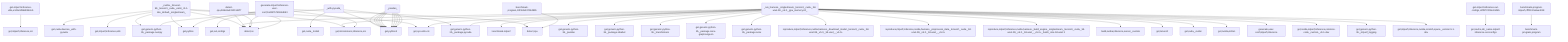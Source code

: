 graph TD
    app-mlperf-inference,d775cac873ee4231_(_nvidia,_3d-unet-99,_tensorrt,_cuda,_valid,_r5.1-dev_default,_singlestream_) --> detect,os
    app-mlperf-inference,d775cac873ee4231_(_nvidia,_3d-unet-99,_tensorrt,_cuda,_valid,_r5.1-dev_default,_singlestream_) --> get,sys-utils-cm
    app-mlperf-inference,d775cac873ee4231_(_nvidia,_3d-unet-99,_tensorrt,_cuda,_valid,_r5.1-dev_default,_singlestream_) --> get,python
    app-mlperf-inference,d775cac873ee4231_(_nvidia,_3d-unet-99,_tensorrt,_cuda,_valid,_r5.1-dev_default,_singlestream_) --> get,mlcommons,inference,src
    get-mlperf-inference-utils,e341e5f86d8342e5 --> get,mlperf,inference,src
    app-mlperf-inference,d775cac873ee4231_(_nvidia,_3d-unet-99,_tensorrt,_cuda,_valid,_r5.1-dev_default,_singlestream_) --> get,mlperf,inference,utils
    get-generic-python-lib,94b62a682bc44791_(_package.numpy_) --> get,python3
    app-mlperf-inference,d775cac873ee4231_(_nvidia,_3d-unet-99,_tensorrt,_cuda,_valid,_r5.1-dev_default,_singlestream_) --> get,generic-python-lib,_package.numpy
    get-cuda-devices,7a3ede4d3558427a_(_with-pycuda_) --> get,cuda,_toolkit
    get-cuda-devices,7a3ede4d3558427a_(_with-pycuda_) --> get,python3
    get-generic-python-lib,94b62a682bc44791_(_package.pycuda_) --> get,python3
    get-cuda-devices,7a3ede4d3558427a_(_with-pycuda_) --> get,generic-python-lib,_package.pycuda
    get-generic-python-lib,94b62a682bc44791_(_package.numpy_) --> get,python3
    get-cuda-devices,7a3ede4d3558427a_(_with-pycuda_) --> get,generic-python-lib,_package.numpy
    app-mlperf-inference,d775cac873ee4231_(_nvidia,_3d-unet-99,_tensorrt,_cuda,_valid,_r5.1-dev_default,_singlestream_) --> get,cuda-devices,_with-pycuda
    app-mlperf-inference-nvidia,bc3b17fb430f4732_(_run_harness,_singlestream,_tensorrt,_cuda,_3d-unet-99,_v5.0,_gpu_memory.24_) --> detect,os
    detect-cpu,586c8a43320142f7 --> detect,os
    app-mlperf-inference-nvidia,bc3b17fb430f4732_(_run_harness,_singlestream,_tensorrt,_cuda,_3d-unet-99,_v5.0,_gpu_memory.24_) --> detect,cpu
    app-mlperf-inference-nvidia,bc3b17fb430f4732_(_run_harness,_singlestream,_tensorrt,_cuda,_3d-unet-99,_v5.0,_gpu_memory.24_) --> get,sys-utils-cm
    app-mlperf-inference-nvidia,bc3b17fb430f4732_(_run_harness,_singlestream,_tensorrt,_cuda,_3d-unet-99,_v5.0,_gpu_memory.24_) --> get,mlperf,inference,nvidia,scratch,space,_version.5.1-dev
    get-generic-python-lib,94b62a682bc44791_(_mlperf_logging_) --> get,python3
    app-mlperf-inference-nvidia,bc3b17fb430f4732_(_run_harness,_singlestream,_tensorrt,_cuda,_3d-unet-99,_v5.0,_gpu_memory.24_) --> get,generic-python-lib,_mlperf_logging
    app-mlperf-inference-nvidia,bc3b17fb430f4732_(_run_harness,_singlestream,_tensorrt,_cuda,_3d-unet-99,_v5.0,_gpu_memory.24_) --> get,mlcommons,inference,src
    app-mlperf-inference-nvidia,bc3b17fb430f4732_(_run_harness,_singlestream,_tensorrt,_cuda,_3d-unet-99,_v5.0,_gpu_memory.24_) --> get,nvidia,mlperf,inference,common-code,_custom,_v5.1-dev
    generate-mlperf-inference-user-conf,3af4475745964b93 --> detect,os
    detect-cpu,586c8a43320142f7 --> detect,os
    generate-mlperf-inference-user-conf,3af4475745964b93 --> detect,cpu
    generate-mlperf-inference-user-conf,3af4475745964b93 --> get,python
    get-mlperf-inference-sut-configs,c2fbf72009e2445b --> get,cache,dir,_name.mlperf-inference-sut-configs
    generate-mlperf-inference-user-conf,3af4475745964b93 --> get,sut,configs
    generate-mlperf-inference-user-conf,3af4475745964b93 --> get,mlcommons,inference,src
    app-mlperf-inference-nvidia,bc3b17fb430f4732_(_run_harness,_singlestream,_tensorrt,_cuda,_3d-unet-99,_v5.0,_gpu_memory.24_) --> generate,user-conf,mlperf,inference
    get-generic-python-lib,94b62a682bc44791_(_package.pycuda_) --> get,python3
    app-mlperf-inference-nvidia,bc3b17fb430f4732_(_run_harness,_singlestream,_tensorrt,_cuda,_3d-unet-99,_v5.0,_gpu_memory.24_) --> get,generic-python-lib,_package.pycuda
    app-mlperf-inference-nvidia,bc3b17fb430f4732_(_run_harness,_singlestream,_tensorrt,_cuda,_3d-unet-99,_v5.0,_gpu_memory.24_) --> get,nvidia,mitten
    app-mlperf-inference-nvidia,bc3b17fb430f4732_(_run_harness,_singlestream,_tensorrt,_cuda,_3d-unet-99,_v5.0,_gpu_memory.24_) --> get,cuda,_cudnn
    app-mlperf-inference-nvidia,bc3b17fb430f4732_(_run_harness,_singlestream,_tensorrt,_cuda,_3d-unet-99,_v5.0,_gpu_memory.24_) --> get,tensorrt
    app-mlperf-inference-nvidia,bc3b17fb430f4732_(_run_harness,_singlestream,_tensorrt,_cuda,_3d-unet-99,_v5.0,_gpu_memory.24_) --> build,nvidia,inference,server,_custom
    app-mlperf-inference-nvidia,bc3b17fb430f4732_(_run_harness,_singlestream,_tensorrt,_cuda,_3d-unet-99,_v5.0,_gpu_memory.24_) --> reproduce,mlperf,inference,nvidia,harness,_build_engine,_singlestream,_tensorrt,_cuda,_3d-unet-99,_v5.0,_3d-unet_,_v5.0+,_batch_size.3d-unet:1
    app-mlperf-inference-nvidia,bc3b17fb430f4732_(_run_harness,_singlestream,_tensorrt,_cuda,_3d-unet-99,_v5.0,_gpu_memory.24_) --> reproduce,mlperf,inference,nvidia,harness,_preprocess_data,_tensorrt,_cuda,_3d-unet-99,_v5.0,_3d-unet_,_v5.0+
    app-mlperf-inference-nvidia,bc3b17fb430f4732_(_run_harness,_singlestream,_tensorrt,_cuda,_3d-unet-99,_v5.0,_gpu_memory.24_) --> reproduce,mlperf,inference,nvidia,harness,_download_model,_tensorrt,_cuda,_3d-unet-99,_v5.0,_3d-unet_,_v5.0+
    get-generic-python-lib,94b62a682bc44791_(_package.onnx_) --> get,python3
    app-mlperf-inference-nvidia,bc3b17fb430f4732_(_run_harness,_singlestream,_tensorrt,_cuda,_3d-unet-99,_v5.0,_gpu_memory.24_) --> get,generic-python-lib,_package.onnx
    get-generic-python-lib,94b62a682bc44791_(_package.onnx-graphsurgeon_) --> get,python3
    app-mlperf-inference-nvidia,bc3b17fb430f4732_(_run_harness,_singlestream,_tensorrt,_cuda,_3d-unet-99,_v5.0,_gpu_memory.24_) --> get,generic-python-lib,_package.onnx-graphsurgeon
    get-generic-python-lib,94b62a682bc44791_(_transformers_) --> get,python3
    app-mlperf-inference-nvidia,bc3b17fb430f4732_(_run_harness,_singlestream,_tensorrt,_cuda,_3d-unet-99,_v5.0,_gpu_memory.24_) --> get,generic-python-lib,_transformers
    get-generic-python-lib,94b62a682bc44791_(_package.nibabel_) --> get,python3
    app-mlperf-inference-nvidia,bc3b17fb430f4732_(_run_harness,_singlestream,_tensorrt,_cuda,_3d-unet-99,_v5.0,_gpu_memory.24_) --> get,generic-python-lib,_package.nibabel
    get-generic-python-lib,94b62a682bc44791_(_pandas_) --> get,python3
    app-mlperf-inference-nvidia,bc3b17fb430f4732_(_run_harness,_singlestream,_tensorrt,_cuda,_3d-unet-99,_v5.0,_gpu_memory.24_) --> get,generic-python-lib,_pandas
    detect-cpu,586c8a43320142f7 --> detect,os
    benchmark-program,19f369ef47084895 --> detect,cpu
    benchmark-program-mlperf,cfff0132a8aa4018 --> benchmark-program,program
    app-mlperf-inference-nvidia,bc3b17fb430f4732_(_run_harness,_singlestream,_tensorrt,_cuda,_3d-unet-99,_v5.0,_gpu_memory.24_) --> benchmark-mlperf